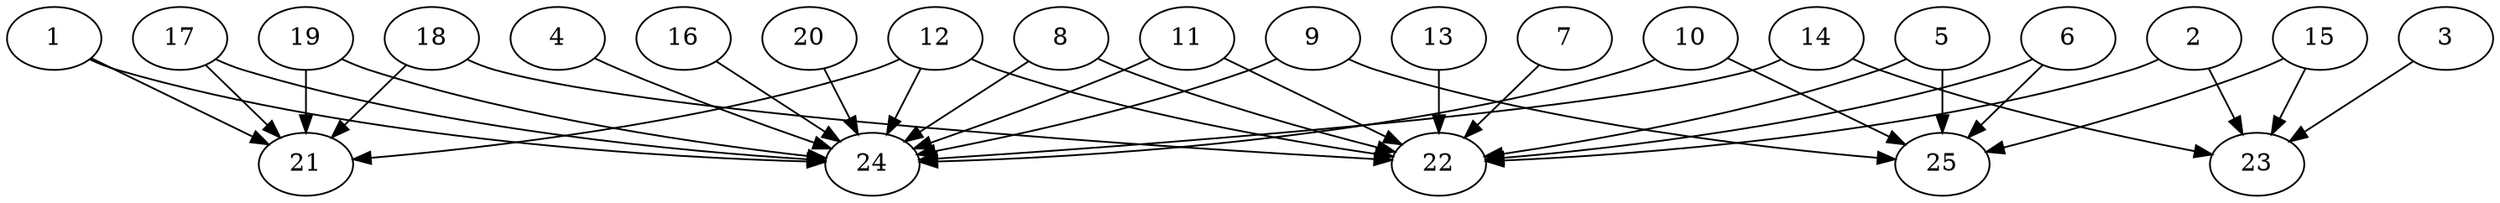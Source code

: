 // DAG automatically generated by daggen at Thu Oct  3 14:00:39 2019
// ./daggen --dot -n 25 --ccr 0.3 --fat 0.9 --regular 0.7 --density 0.6 --mindata 5242880 --maxdata 52428800 
digraph G {
  1 [size="20585813", alpha="0.17", expect_size="6175744"] 
  1 -> 21 [size ="6175744"]
  1 -> 24 [size ="6175744"]
  2 [size="43847680", alpha="0.15", expect_size="13154304"] 
  2 -> 22 [size ="13154304"]
  2 -> 23 [size ="13154304"]
  3 [size="67997013", alpha="0.02", expect_size="20399104"] 
  3 -> 23 [size ="20399104"]
  4 [size="81858560", alpha="0.19", expect_size="24557568"] 
  4 -> 24 [size ="24557568"]
  5 [size="95361707", alpha="0.08", expect_size="28608512"] 
  5 -> 22 [size ="28608512"]
  5 -> 25 [size ="28608512"]
  6 [size="118667947", alpha="0.04", expect_size="35600384"] 
  6 -> 22 [size ="35600384"]
  6 -> 25 [size ="35600384"]
  7 [size="37345280", alpha="0.05", expect_size="11203584"] 
  7 -> 22 [size ="11203584"]
  8 [size="100174507", alpha="0.03", expect_size="30052352"] 
  8 -> 22 [size ="30052352"]
  8 -> 24 [size ="30052352"]
  9 [size="101372587", alpha="0.06", expect_size="30411776"] 
  9 -> 24 [size ="30411776"]
  9 -> 25 [size ="30411776"]
  10 [size="127511893", alpha="0.20", expect_size="38253568"] 
  10 -> 24 [size ="38253568"]
  10 -> 25 [size ="38253568"]
  11 [size="136994133", alpha="0.05", expect_size="41098240"] 
  11 -> 22 [size ="41098240"]
  11 -> 24 [size ="41098240"]
  12 [size="112011947", alpha="0.08", expect_size="33603584"] 
  12 -> 21 [size ="33603584"]
  12 -> 22 [size ="33603584"]
  12 -> 24 [size ="33603584"]
  13 [size="72287573", alpha="0.12", expect_size="21686272"] 
  13 -> 22 [size ="21686272"]
  14 [size="90818560", alpha="0.14", expect_size="27245568"] 
  14 -> 23 [size ="27245568"]
  14 -> 24 [size ="27245568"]
  15 [size="82438827", alpha="0.02", expect_size="24731648"] 
  15 -> 23 [size ="24731648"]
  15 -> 25 [size ="24731648"]
  16 [size="142844587", alpha="0.06", expect_size="42853376"] 
  16 -> 24 [size ="42853376"]
  17 [size="171622400", alpha="0.03", expect_size="51486720"] 
  17 -> 21 [size ="51486720"]
  17 -> 24 [size ="51486720"]
  18 [size="56125440", alpha="0.12", expect_size="16837632"] 
  18 -> 21 [size ="16837632"]
  18 -> 22 [size ="16837632"]
  19 [size="81220267", alpha="0.04", expect_size="24366080"] 
  19 -> 21 [size ="24366080"]
  19 -> 24 [size ="24366080"]
  20 [size="125405867", alpha="0.05", expect_size="37621760"] 
  20 -> 24 [size ="37621760"]
  21 [size="124951893", alpha="0.06", expect_size="37485568"] 
  22 [size="161693013", alpha="0.11", expect_size="48507904"] 
  23 [size="69253120", alpha="0.02", expect_size="20775936"] 
  24 [size="161536000", alpha="0.01", expect_size="48460800"] 
  25 [size="117015893", alpha="0.10", expect_size="35104768"] 
}
